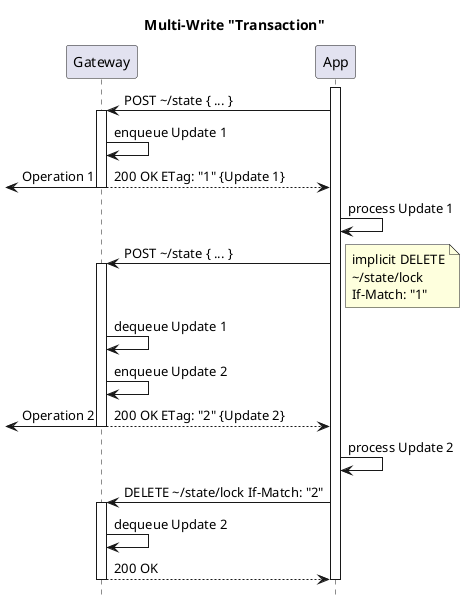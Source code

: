 @startuml
'https://plantuml.com/sequence-diagram
!pragma teoz true
hide footbox

title: Multi-Write "Transaction"

participant Gateway as gw
participant "App" as app

activate app
app -> gw ++: POST \~/state { ... }
gw -> gw: enqueue Update 1
return 200 OK ETag: "1" {Update 1}
& <- gw: Operation 1
app -> app: process Update 1
app -> gw ++: POST \~/state { ... }
note right
implicit DELETE
\~/state/lock
If-Match: "1"
end note
gw -> gw: dequeue Update 1
gw -> gw: enqueue Update 2
return 200 OK ETag: "2" {Update 2}
& <- gw: Operation 2
app -> app: process Update 2
app -> gw ++: DELETE \~/state/lock If-Match: "2"
gw -> gw: dequeue Update 2
return 200 OK
deactivate app

@enduml